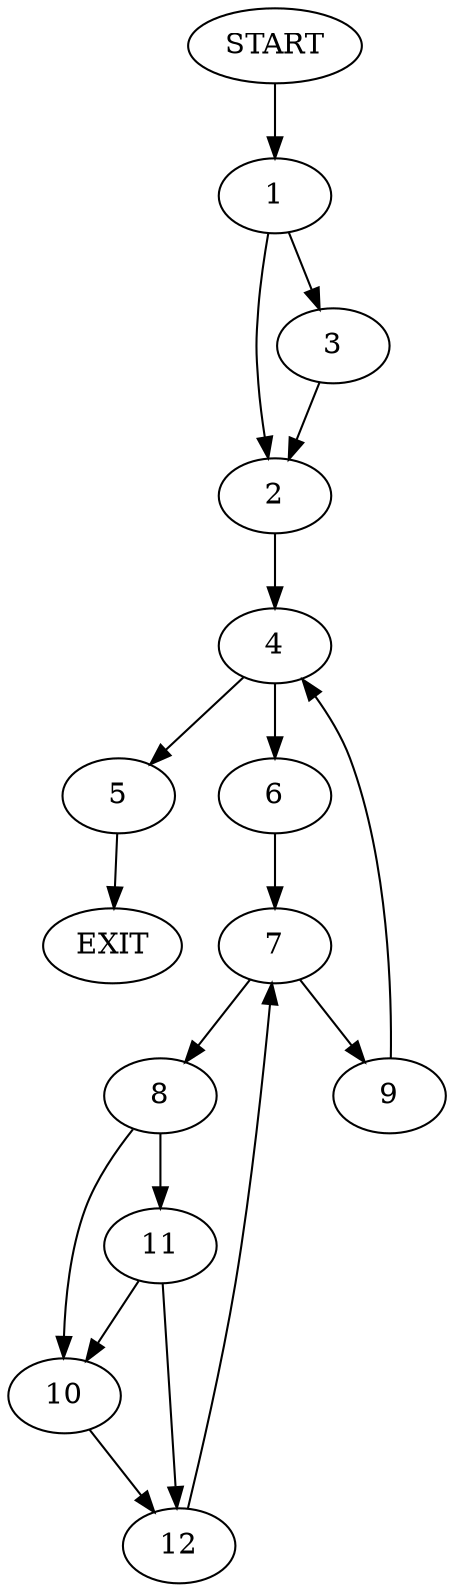 digraph {
0 [label="START"]
13 [label="EXIT"]
0 -> 1
1 -> 2
1 -> 3
2 -> 4
3 -> 2
4 -> 5
4 -> 6
5 -> 13
6 -> 7
7 -> 8
7 -> 9
9 -> 4
8 -> 10
8 -> 11
10 -> 12
11 -> 10
11 -> 12
12 -> 7
}
